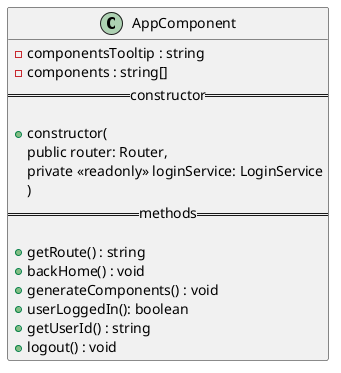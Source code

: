 @startuml AppComponent diagram
class AppComponent {
  - componentsTooltip : string
  - components : string[]
  ==constructor==

  + constructor(
    public router: Router,
    private <<readonly>> loginService: LoginService
    )
  ==methods==

  + getRoute() : string
  + backHome() : void
  + generateComponents() : void
  + userLoggedIn(): boolean
  + getUserId() : string
  + logout() : void
}
@enduml
